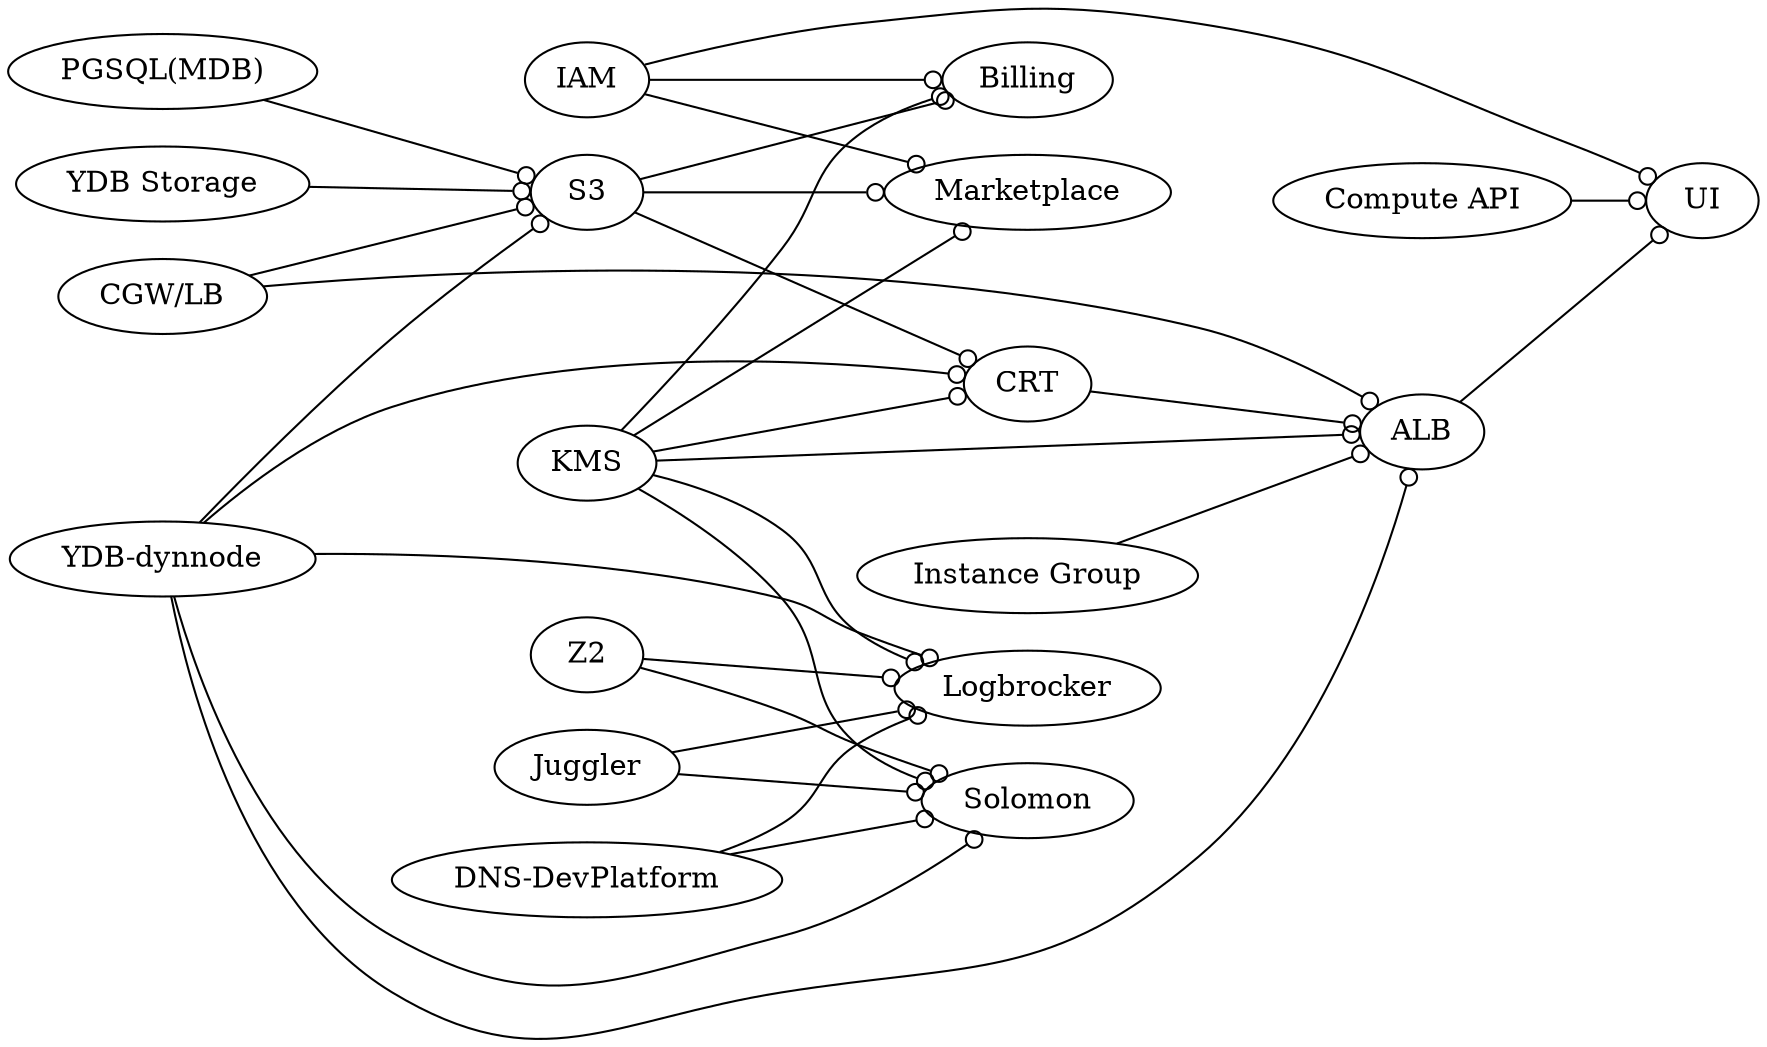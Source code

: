 digraph B {
    rankdir=RL;
    edge[dir=back, arrowtail=odot,fontcolor="blue",fontsize=12]; 
   # Artifact[shape="octagon", color="red"];
   # Requirement[shape="rectangle", color="blue"]
#CRT
    CRT -> "YDB-dynnode"
    CRT -> KMS
    CRT -> S3
#S3
    S3 -> "PGSQL(MDB)"
    S3 -> "YDB Storage"
    S3 -> "YDB-dynnode"
    S3 -> "CGW/LB"
#UI
    "UI" -> IAM
    "UI" -> "Compute API"
    "UI" -> ALB
#ALB
    ALB -> "Instance Group"
    ALB -> KMS
    ALB -> CRT
    ALB -> "CGW/LB"
    ALB -> "YDB-dynnode"

#Billing
    Billing -> IAM
    Billing -> S3
    Billing -> KMS
#Marketplace
    Marketplace -> IAM
    Marketplace -> S3
    Marketplace -> KMS
#Solomon
    Solomon -> Z2
    Solomon -> Juggler
    Solomon -> "YDB-dynnode"
    Solomon -> "DNS-DevPlatform"
    Solomon -> KMS
#Logbrocker
    Logbrocker -> Z2
    Logbrocker -> Juggler
    Logbrocker -> "YDB-dynnode"
    Logbrocker -> "DNS-DevPlatform"
    Logbrocker -> KMS
#AI
}

